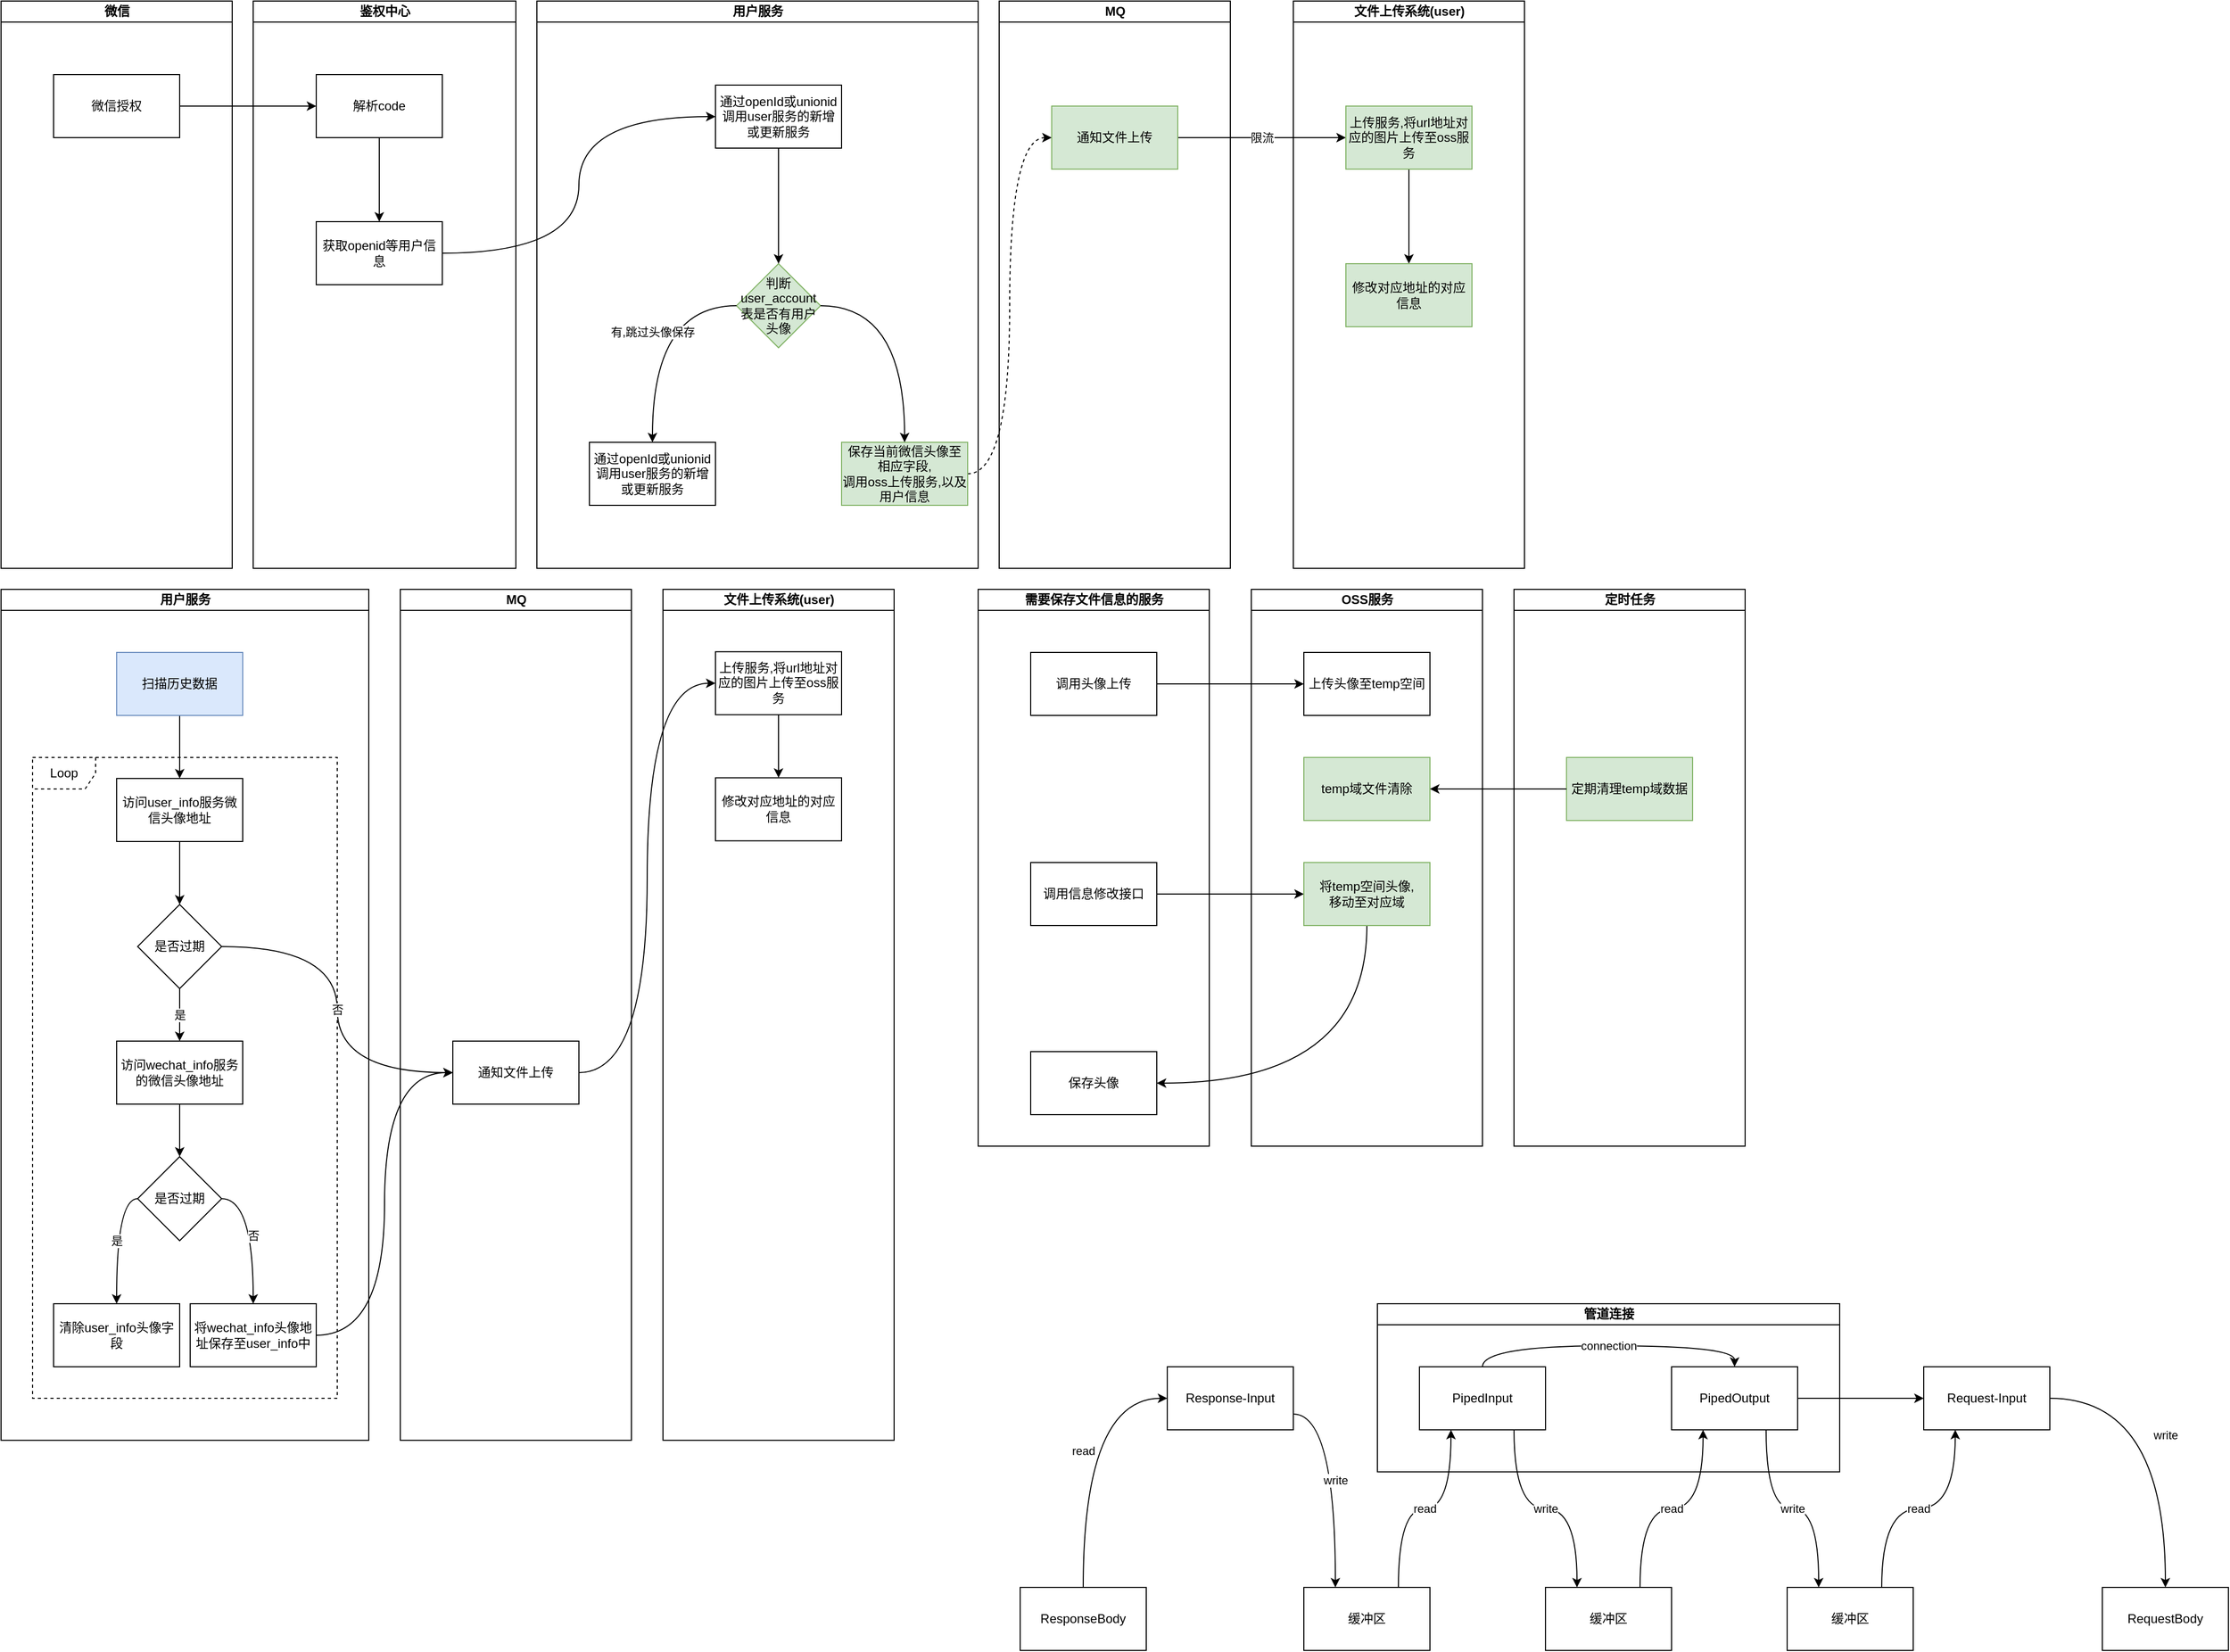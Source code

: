 <mxfile version="12.4.2" type="github" pages="1">
  <diagram id="5QiOQKNCq6tEFeVftK_o" name="第 1 页">
    <mxGraphModel dx="2013" dy="872" grid="1" gridSize="10" guides="1" tooltips="1" connect="1" arrows="1" fold="1" page="1" pageScale="1" pageWidth="1400" pageHeight="850" math="0" shadow="0">
      <root>
        <mxCell id="0"/>
        <mxCell id="1" parent="0"/>
        <mxCell id="8ZZjffh4FhQhodE5l19A-6" style="edgeStyle=orthogonalEdgeStyle;orthogonalLoop=1;jettySize=auto;html=1;exitX=1;exitY=0.5;exitDx=0;exitDy=0;curved=1;" edge="1" parent="1" source="8ZZjffh4FhQhodE5l19A-4" target="8ZZjffh4FhQhodE5l19A-5">
          <mxGeometry relative="1" as="geometry"/>
        </mxCell>
        <mxCell id="8ZZjffh4FhQhodE5l19A-25" style="edgeStyle=orthogonalEdgeStyle;orthogonalLoop=1;jettySize=auto;html=1;exitX=1;exitY=0.5;exitDx=0;exitDy=0;entryX=0;entryY=0.5;entryDx=0;entryDy=0;curved=1;dashed=1;" edge="1" parent="1" source="8ZZjffh4FhQhodE5l19A-19" target="8ZZjffh4FhQhodE5l19A-23">
          <mxGeometry relative="1" as="geometry"/>
        </mxCell>
        <mxCell id="8ZZjffh4FhQhodE5l19A-24" value="限流" style="edgeStyle=orthogonalEdgeStyle;orthogonalLoop=1;jettySize=auto;html=1;exitX=1;exitY=0.5;exitDx=0;exitDy=0;entryX=0;entryY=0.5;entryDx=0;entryDy=0;curved=1;" edge="1" parent="1" source="8ZZjffh4FhQhodE5l19A-23" target="8ZZjffh4FhQhodE5l19A-21">
          <mxGeometry relative="1" as="geometry"/>
        </mxCell>
        <mxCell id="8ZZjffh4FhQhodE5l19A-26" value="微信" style="swimlane;html=1;startSize=20;horizontal=1;containerType=tree;" vertex="1" parent="1">
          <mxGeometry x="450" y="70" width="220" height="540" as="geometry"/>
        </mxCell>
        <mxCell id="8ZZjffh4FhQhodE5l19A-4" value="微信授权" style="rounded=0;whiteSpace=wrap;html=1;" vertex="1" parent="8ZZjffh4FhQhodE5l19A-26">
          <mxGeometry x="50" y="70" width="120" height="60" as="geometry"/>
        </mxCell>
        <mxCell id="8ZZjffh4FhQhodE5l19A-27" value="鉴权中心" style="swimlane;html=1;startSize=20;horizontal=1;containerType=tree;" vertex="1" parent="1">
          <mxGeometry x="690" y="70" width="250" height="540" as="geometry"/>
        </mxCell>
        <mxCell id="8ZZjffh4FhQhodE5l19A-5" value="解析code" style="rounded=0;whiteSpace=wrap;html=1;" vertex="1" parent="8ZZjffh4FhQhodE5l19A-27">
          <mxGeometry x="60" y="70" width="120" height="60" as="geometry"/>
        </mxCell>
        <mxCell id="8ZZjffh4FhQhodE5l19A-11" value="获取openid等用户信息" style="rounded=0;whiteSpace=wrap;html=1;" vertex="1" parent="8ZZjffh4FhQhodE5l19A-27">
          <mxGeometry x="60" y="210" width="120" height="60" as="geometry"/>
        </mxCell>
        <mxCell id="8ZZjffh4FhQhodE5l19A-12" value="" style="edgeStyle=orthogonalEdgeStyle;orthogonalLoop=1;jettySize=auto;html=1;curved=1;" edge="1" parent="8ZZjffh4FhQhodE5l19A-27" source="8ZZjffh4FhQhodE5l19A-5" target="8ZZjffh4FhQhodE5l19A-11">
          <mxGeometry relative="1" as="geometry"/>
        </mxCell>
        <mxCell id="8ZZjffh4FhQhodE5l19A-33" value="用户服务" style="swimlane;html=1;startSize=20;horizontal=1;containerType=tree;" vertex="1" parent="1">
          <mxGeometry x="960" y="70" width="420" height="540" as="geometry"/>
        </mxCell>
        <mxCell id="8ZZjffh4FhQhodE5l19A-10" value="通过openId或unionid调用user服务的新增或更新服务" style="rounded=0;whiteSpace=wrap;html=1;" vertex="1" parent="8ZZjffh4FhQhodE5l19A-33">
          <mxGeometry x="170" y="80" width="120" height="60" as="geometry"/>
        </mxCell>
        <mxCell id="8ZZjffh4FhQhodE5l19A-15" value="通过openId或unionid调用user服务的新增或更新服务" style="rounded=0;whiteSpace=wrap;html=1;" vertex="1" parent="8ZZjffh4FhQhodE5l19A-33">
          <mxGeometry x="50" y="420" width="120" height="60" as="geometry"/>
        </mxCell>
        <mxCell id="8ZZjffh4FhQhodE5l19A-17" value="判断user_account表是否有用户头像" style="rhombus;whiteSpace=wrap;html=1;fillColor=#d5e8d4;strokeColor=#82b366;" vertex="1" parent="8ZZjffh4FhQhodE5l19A-33">
          <mxGeometry x="190" y="250" width="80" height="80" as="geometry"/>
        </mxCell>
        <mxCell id="8ZZjffh4FhQhodE5l19A-16" value="有,跳过头像保存" style="edgeStyle=orthogonalEdgeStyle;orthogonalLoop=1;jettySize=auto;html=1;curved=1;" edge="1" parent="8ZZjffh4FhQhodE5l19A-33" source="8ZZjffh4FhQhodE5l19A-17" target="8ZZjffh4FhQhodE5l19A-15">
          <mxGeometry relative="1" as="geometry"/>
        </mxCell>
        <mxCell id="8ZZjffh4FhQhodE5l19A-18" value="" style="edgeStyle=orthogonalEdgeStyle;orthogonalLoop=1;jettySize=auto;html=1;curved=1;" edge="1" parent="8ZZjffh4FhQhodE5l19A-33" source="8ZZjffh4FhQhodE5l19A-10" target="8ZZjffh4FhQhodE5l19A-17">
          <mxGeometry relative="1" as="geometry">
            <mxPoint x="230" y="190" as="sourcePoint"/>
            <mxPoint x="230" y="270" as="targetPoint"/>
          </mxGeometry>
        </mxCell>
        <mxCell id="8ZZjffh4FhQhodE5l19A-19" value="保存当前微信头像至相应字段,&lt;br&gt;调用oss上传服务,以及用户信息" style="rounded=0;whiteSpace=wrap;html=1;fillColor=#d5e8d4;strokeColor=#82b366;" vertex="1" parent="8ZZjffh4FhQhodE5l19A-33">
          <mxGeometry x="290" y="420" width="120" height="60" as="geometry"/>
        </mxCell>
        <mxCell id="8ZZjffh4FhQhodE5l19A-20" style="edgeStyle=orthogonalEdgeStyle;orthogonalLoop=1;jettySize=auto;html=1;exitX=1;exitY=0.5;exitDx=0;exitDy=0;entryX=0.5;entryY=0;entryDx=0;entryDy=0;curved=1;" edge="1" parent="8ZZjffh4FhQhodE5l19A-33" source="8ZZjffh4FhQhodE5l19A-17" target="8ZZjffh4FhQhodE5l19A-19">
          <mxGeometry relative="1" as="geometry">
            <mxPoint x="340" y="420" as="targetPoint"/>
          </mxGeometry>
        </mxCell>
        <mxCell id="8ZZjffh4FhQhodE5l19A-13" style="edgeStyle=orthogonalEdgeStyle;orthogonalLoop=1;jettySize=auto;html=1;exitX=1;exitY=0.5;exitDx=0;exitDy=0;curved=1;entryX=0;entryY=0.5;entryDx=0;entryDy=0;" edge="1" parent="1" source="8ZZjffh4FhQhodE5l19A-11" target="8ZZjffh4FhQhodE5l19A-10">
          <mxGeometry relative="1" as="geometry"/>
        </mxCell>
        <mxCell id="8ZZjffh4FhQhodE5l19A-38" value="MQ" style="swimlane;html=1;startSize=20;horizontal=1;containerType=tree;" vertex="1" parent="1">
          <mxGeometry x="1400" y="70" width="220" height="540" as="geometry"/>
        </mxCell>
        <mxCell id="8ZZjffh4FhQhodE5l19A-23" value="通知文件上传" style="rounded=0;whiteSpace=wrap;html=1;fillColor=#d5e8d4;strokeColor=#82b366;" vertex="1" parent="8ZZjffh4FhQhodE5l19A-38">
          <mxGeometry x="50" y="100" width="120" height="60" as="geometry"/>
        </mxCell>
        <mxCell id="8ZZjffh4FhQhodE5l19A-39" value="文件上传系统(user)" style="swimlane;html=1;startSize=20;horizontal=1;containerType=tree;" vertex="1" parent="1">
          <mxGeometry x="1680" y="70" width="220" height="540" as="geometry"/>
        </mxCell>
        <mxCell id="8ZZjffh4FhQhodE5l19A-44" style="edgeStyle=orthogonalEdgeStyle;curved=1;orthogonalLoop=1;jettySize=auto;html=1;exitX=0.5;exitY=1;exitDx=0;exitDy=0;entryX=0.5;entryY=0;entryDx=0;entryDy=0;" edge="1" parent="8ZZjffh4FhQhodE5l19A-39" source="8ZZjffh4FhQhodE5l19A-21" target="8ZZjffh4FhQhodE5l19A-42">
          <mxGeometry relative="1" as="geometry"/>
        </mxCell>
        <mxCell id="8ZZjffh4FhQhodE5l19A-21" value="上传服务,将url地址对应的图片上传至oss服务" style="rounded=0;whiteSpace=wrap;html=1;fillColor=#d5e8d4;strokeColor=#82b366;" vertex="1" parent="8ZZjffh4FhQhodE5l19A-39">
          <mxGeometry x="50" y="100" width="120" height="60" as="geometry"/>
        </mxCell>
        <mxCell id="8ZZjffh4FhQhodE5l19A-42" value="修改对应地址的对应信息" style="rounded=0;whiteSpace=wrap;html=1;fillColor=#d5e8d4;strokeColor=#82b366;" vertex="1" parent="8ZZjffh4FhQhodE5l19A-39">
          <mxGeometry x="50" y="250" width="120" height="60" as="geometry"/>
        </mxCell>
        <mxCell id="8ZZjffh4FhQhodE5l19A-45" value="用户服务" style="swimlane;html=1;startSize=20;horizontal=1;containerType=tree;" vertex="1" parent="1">
          <mxGeometry x="450" y="630" width="350" height="810" as="geometry"/>
        </mxCell>
        <mxCell id="8ZZjffh4FhQhodE5l19A-64" value="Loop" style="shape=umlFrame;whiteSpace=wrap;html=1;dashed=1;" vertex="1" parent="8ZZjffh4FhQhodE5l19A-45">
          <mxGeometry x="30" y="160" width="290" height="610" as="geometry"/>
        </mxCell>
        <mxCell id="8ZZjffh4FhQhodE5l19A-50" style="edgeStyle=orthogonalEdgeStyle;curved=1;orthogonalLoop=1;jettySize=auto;html=1;exitX=0.5;exitY=1;exitDx=0;exitDy=0;entryX=0.5;entryY=0;entryDx=0;entryDy=0;" edge="1" parent="8ZZjffh4FhQhodE5l19A-45" source="8ZZjffh4FhQhodE5l19A-46" target="8ZZjffh4FhQhodE5l19A-47">
          <mxGeometry relative="1" as="geometry"/>
        </mxCell>
        <mxCell id="8ZZjffh4FhQhodE5l19A-46" value="扫描历史数据" style="rounded=0;whiteSpace=wrap;html=1;fillColor=#dae8fc;strokeColor=#6c8ebf;" vertex="1" parent="8ZZjffh4FhQhodE5l19A-45">
          <mxGeometry x="110" y="60" width="120" height="60" as="geometry"/>
        </mxCell>
        <mxCell id="8ZZjffh4FhQhodE5l19A-49" style="edgeStyle=orthogonalEdgeStyle;curved=1;orthogonalLoop=1;jettySize=auto;html=1;exitX=0.5;exitY=1;exitDx=0;exitDy=0;entryX=0.5;entryY=0;entryDx=0;entryDy=0;" edge="1" parent="8ZZjffh4FhQhodE5l19A-45" source="8ZZjffh4FhQhodE5l19A-47" target="8ZZjffh4FhQhodE5l19A-48">
          <mxGeometry relative="1" as="geometry"/>
        </mxCell>
        <mxCell id="8ZZjffh4FhQhodE5l19A-47" value="访问user_info服务微信头像地址" style="rounded=0;whiteSpace=wrap;html=1;" vertex="1" parent="8ZZjffh4FhQhodE5l19A-45">
          <mxGeometry x="110" y="180" width="120" height="60" as="geometry"/>
        </mxCell>
        <mxCell id="8ZZjffh4FhQhodE5l19A-75" value="是" style="edgeStyle=orthogonalEdgeStyle;curved=1;orthogonalLoop=1;jettySize=auto;html=1;exitX=0.5;exitY=1;exitDx=0;exitDy=0;entryX=0.5;entryY=0;entryDx=0;entryDy=0;" edge="1" parent="8ZZjffh4FhQhodE5l19A-45" source="8ZZjffh4FhQhodE5l19A-48" target="8ZZjffh4FhQhodE5l19A-74">
          <mxGeometry relative="1" as="geometry"/>
        </mxCell>
        <mxCell id="8ZZjffh4FhQhodE5l19A-48" value="是否过期" style="rhombus;whiteSpace=wrap;html=1;" vertex="1" parent="8ZZjffh4FhQhodE5l19A-45">
          <mxGeometry x="130" y="300" width="80" height="80" as="geometry"/>
        </mxCell>
        <mxCell id="8ZZjffh4FhQhodE5l19A-78" value="是" style="edgeStyle=orthogonalEdgeStyle;curved=1;orthogonalLoop=1;jettySize=auto;html=1;exitX=0;exitY=0.5;exitDx=0;exitDy=0;" edge="1" parent="8ZZjffh4FhQhodE5l19A-45" source="8ZZjffh4FhQhodE5l19A-71" target="8ZZjffh4FhQhodE5l19A-77">
          <mxGeometry relative="1" as="geometry"/>
        </mxCell>
        <mxCell id="8ZZjffh4FhQhodE5l19A-71" value="&lt;span style=&quot;white-space: normal&quot;&gt;是否过期&lt;/span&gt;" style="rhombus;whiteSpace=wrap;html=1;" vertex="1" parent="8ZZjffh4FhQhodE5l19A-45">
          <mxGeometry x="130" y="540" width="80" height="80" as="geometry"/>
        </mxCell>
        <mxCell id="8ZZjffh4FhQhodE5l19A-76" style="edgeStyle=orthogonalEdgeStyle;curved=1;orthogonalLoop=1;jettySize=auto;html=1;exitX=0.5;exitY=1;exitDx=0;exitDy=0;entryX=0.5;entryY=0;entryDx=0;entryDy=0;" edge="1" parent="8ZZjffh4FhQhodE5l19A-45" source="8ZZjffh4FhQhodE5l19A-74" target="8ZZjffh4FhQhodE5l19A-71">
          <mxGeometry relative="1" as="geometry"/>
        </mxCell>
        <mxCell id="8ZZjffh4FhQhodE5l19A-74" value="访问wechat_info服务的微信头像地址" style="rounded=0;whiteSpace=wrap;html=1;" vertex="1" parent="8ZZjffh4FhQhodE5l19A-45">
          <mxGeometry x="110" y="430" width="120" height="60" as="geometry"/>
        </mxCell>
        <mxCell id="8ZZjffh4FhQhodE5l19A-77" value="清除user_info头像字段" style="rounded=0;whiteSpace=wrap;html=1;" vertex="1" parent="8ZZjffh4FhQhodE5l19A-45">
          <mxGeometry x="50" y="680" width="120" height="60" as="geometry"/>
        </mxCell>
        <mxCell id="8ZZjffh4FhQhodE5l19A-80" value="将wechat_info头像地址保存至user_info中" style="rounded=0;whiteSpace=wrap;html=1;" vertex="1" parent="8ZZjffh4FhQhodE5l19A-45">
          <mxGeometry x="180" y="680" width="120" height="60" as="geometry"/>
        </mxCell>
        <mxCell id="8ZZjffh4FhQhodE5l19A-79" value="否" style="edgeStyle=orthogonalEdgeStyle;curved=1;orthogonalLoop=1;jettySize=auto;html=1;exitX=1;exitY=0.5;exitDx=0;exitDy=0;" edge="1" parent="8ZZjffh4FhQhodE5l19A-45" source="8ZZjffh4FhQhodE5l19A-71" target="8ZZjffh4FhQhodE5l19A-80">
          <mxGeometry relative="1" as="geometry"/>
        </mxCell>
        <mxCell id="8ZZjffh4FhQhodE5l19A-51" value="MQ" style="swimlane;html=1;startSize=20;horizontal=1;containerType=tree;" vertex="1" parent="1">
          <mxGeometry x="830" y="630" width="220" height="810" as="geometry"/>
        </mxCell>
        <mxCell id="8ZZjffh4FhQhodE5l19A-61" value="&lt;span style=&quot;white-space: normal&quot;&gt;通知文件上传&lt;/span&gt;" style="rounded=0;whiteSpace=wrap;html=1;" vertex="1" parent="8ZZjffh4FhQhodE5l19A-51">
          <mxGeometry x="50" y="430" width="120" height="60" as="geometry"/>
        </mxCell>
        <mxCell id="8ZZjffh4FhQhodE5l19A-57" value="文件上传系统(user)" style="swimlane;html=1;startSize=20;horizontal=1;containerType=tree;" vertex="1" parent="1">
          <mxGeometry x="1080" y="630" width="220" height="810" as="geometry"/>
        </mxCell>
        <mxCell id="8ZZjffh4FhQhodE5l19A-58" style="edgeStyle=orthogonalEdgeStyle;curved=1;orthogonalLoop=1;jettySize=auto;html=1;exitX=0.5;exitY=1;exitDx=0;exitDy=0;entryX=0.5;entryY=0;entryDx=0;entryDy=0;" edge="1" parent="8ZZjffh4FhQhodE5l19A-57" source="8ZZjffh4FhQhodE5l19A-59" target="8ZZjffh4FhQhodE5l19A-60">
          <mxGeometry relative="1" as="geometry"/>
        </mxCell>
        <mxCell id="8ZZjffh4FhQhodE5l19A-59" value="上传服务,将url地址对应的图片上传至oss服务" style="rounded=0;whiteSpace=wrap;html=1;" vertex="1" parent="8ZZjffh4FhQhodE5l19A-57">
          <mxGeometry x="50" y="59.35" width="120" height="60" as="geometry"/>
        </mxCell>
        <mxCell id="8ZZjffh4FhQhodE5l19A-60" value="修改对应地址的对应信息" style="rounded=0;whiteSpace=wrap;html=1;" vertex="1" parent="8ZZjffh4FhQhodE5l19A-57">
          <mxGeometry x="50" y="179.35" width="120" height="60" as="geometry"/>
        </mxCell>
        <mxCell id="8ZZjffh4FhQhodE5l19A-62" value="否" style="edgeStyle=orthogonalEdgeStyle;curved=1;orthogonalLoop=1;jettySize=auto;html=1;exitX=1;exitY=0.5;exitDx=0;exitDy=0;entryX=0;entryY=0.5;entryDx=0;entryDy=0;" edge="1" parent="1" source="8ZZjffh4FhQhodE5l19A-48" target="8ZZjffh4FhQhodE5l19A-61">
          <mxGeometry relative="1" as="geometry"/>
        </mxCell>
        <mxCell id="8ZZjffh4FhQhodE5l19A-63" style="edgeStyle=orthogonalEdgeStyle;curved=1;orthogonalLoop=1;jettySize=auto;html=1;exitX=1;exitY=0.5;exitDx=0;exitDy=0;entryX=0;entryY=0.5;entryDx=0;entryDy=0;" edge="1" parent="1" source="8ZZjffh4FhQhodE5l19A-61" target="8ZZjffh4FhQhodE5l19A-59">
          <mxGeometry relative="1" as="geometry"/>
        </mxCell>
        <mxCell id="8ZZjffh4FhQhodE5l19A-81" style="edgeStyle=orthogonalEdgeStyle;curved=1;orthogonalLoop=1;jettySize=auto;html=1;exitX=1;exitY=0.5;exitDx=0;exitDy=0;entryX=0;entryY=0.5;entryDx=0;entryDy=0;" edge="1" parent="1" source="8ZZjffh4FhQhodE5l19A-80" target="8ZZjffh4FhQhodE5l19A-61">
          <mxGeometry relative="1" as="geometry"/>
        </mxCell>
        <mxCell id="8ZZjffh4FhQhodE5l19A-86" style="edgeStyle=orthogonalEdgeStyle;curved=1;orthogonalLoop=1;jettySize=auto;html=1;exitX=1;exitY=0.5;exitDx=0;exitDy=0;entryX=0;entryY=0.5;entryDx=0;entryDy=0;" edge="1" parent="1" source="8ZZjffh4FhQhodE5l19A-82" target="8ZZjffh4FhQhodE5l19A-83">
          <mxGeometry relative="1" as="geometry"/>
        </mxCell>
        <mxCell id="8ZZjffh4FhQhodE5l19A-94" value="" style="edgeStyle=orthogonalEdgeStyle;curved=1;orthogonalLoop=1;jettySize=auto;html=1;exitX=0.5;exitY=1;exitDx=0;exitDy=0;entryX=1;entryY=0.5;entryDx=0;entryDy=0;" edge="1" parent="1" source="8ZZjffh4FhQhodE5l19A-84" target="8ZZjffh4FhQhodE5l19A-93">
          <mxGeometry relative="1" as="geometry"/>
        </mxCell>
        <mxCell id="8ZZjffh4FhQhodE5l19A-90" style="edgeStyle=orthogonalEdgeStyle;curved=1;orthogonalLoop=1;jettySize=auto;html=1;exitX=1;exitY=0.5;exitDx=0;exitDy=0;entryX=0;entryY=0.5;entryDx=0;entryDy=0;" edge="1" parent="1" source="8ZZjffh4FhQhodE5l19A-87" target="8ZZjffh4FhQhodE5l19A-84">
          <mxGeometry relative="1" as="geometry"/>
        </mxCell>
        <mxCell id="8ZZjffh4FhQhodE5l19A-99" value="需要保存文件信息的服务" style="swimlane;html=1;startSize=20;horizontal=1;containerType=tree;" vertex="1" parent="1">
          <mxGeometry x="1380" y="630" width="220" height="530" as="geometry"/>
        </mxCell>
        <mxCell id="8ZZjffh4FhQhodE5l19A-93" value="&lt;span style=&quot;white-space: normal&quot;&gt;保存头像&lt;/span&gt;" style="rounded=0;whiteSpace=wrap;html=1;" vertex="1" parent="8ZZjffh4FhQhodE5l19A-99">
          <mxGeometry x="50" y="440" width="120" height="60" as="geometry"/>
        </mxCell>
        <mxCell id="8ZZjffh4FhQhodE5l19A-87" value="调用信息修改接口" style="rounded=0;whiteSpace=wrap;html=1;" vertex="1" parent="8ZZjffh4FhQhodE5l19A-99">
          <mxGeometry x="50" y="260" width="120" height="60" as="geometry"/>
        </mxCell>
        <mxCell id="8ZZjffh4FhQhodE5l19A-82" value="调用头像上传" style="rounded=0;whiteSpace=wrap;html=1;" vertex="1" parent="8ZZjffh4FhQhodE5l19A-99">
          <mxGeometry x="50" y="60" width="120" height="60" as="geometry"/>
        </mxCell>
        <mxCell id="8ZZjffh4FhQhodE5l19A-100" value="OSS服务" style="swimlane;html=1;startSize=20;horizontal=1;containerType=tree;" vertex="1" parent="1">
          <mxGeometry x="1640" y="630" width="220" height="530" as="geometry"/>
        </mxCell>
        <mxCell id="8ZZjffh4FhQhodE5l19A-84" value="&lt;span style=&quot;white-space: normal&quot;&gt;将temp空间头像,&lt;br&gt;移动至对应域&lt;/span&gt;" style="rounded=0;whiteSpace=wrap;html=1;fillColor=#d5e8d4;strokeColor=#82b366;" vertex="1" parent="8ZZjffh4FhQhodE5l19A-100">
          <mxGeometry x="50" y="260" width="120" height="60" as="geometry"/>
        </mxCell>
        <mxCell id="8ZZjffh4FhQhodE5l19A-83" value="上传头像至temp空间" style="rounded=0;whiteSpace=wrap;html=1;" vertex="1" parent="8ZZjffh4FhQhodE5l19A-100">
          <mxGeometry x="50" y="60" width="120" height="60" as="geometry"/>
        </mxCell>
        <mxCell id="8ZZjffh4FhQhodE5l19A-103" value="temp域文件清除" style="rounded=0;whiteSpace=wrap;html=1;fillColor=#d5e8d4;strokeColor=#82b366;" vertex="1" parent="8ZZjffh4FhQhodE5l19A-100">
          <mxGeometry x="50" y="160" width="120" height="60" as="geometry"/>
        </mxCell>
        <mxCell id="8ZZjffh4FhQhodE5l19A-101" value="定时任务" style="swimlane;html=1;startSize=20;horizontal=1;containerType=tree;" vertex="1" parent="1">
          <mxGeometry x="1890" y="630" width="220" height="530" as="geometry"/>
        </mxCell>
        <mxCell id="8ZZjffh4FhQhodE5l19A-98" value="定期清理temp域数据" style="rounded=0;whiteSpace=wrap;html=1;fillColor=#d5e8d4;strokeColor=#82b366;" vertex="1" parent="8ZZjffh4FhQhodE5l19A-101">
          <mxGeometry x="50" y="160" width="120" height="60" as="geometry"/>
        </mxCell>
        <mxCell id="8ZZjffh4FhQhodE5l19A-104" style="edgeStyle=orthogonalEdgeStyle;curved=1;orthogonalLoop=1;jettySize=auto;html=1;exitX=0;exitY=0.5;exitDx=0;exitDy=0;entryX=1;entryY=0.5;entryDx=0;entryDy=0;" edge="1" parent="1" source="8ZZjffh4FhQhodE5l19A-98" target="8ZZjffh4FhQhodE5l19A-103">
          <mxGeometry relative="1" as="geometry"/>
        </mxCell>
        <mxCell id="8ZZjffh4FhQhodE5l19A-118" value="write" style="edgeStyle=orthogonalEdgeStyle;curved=1;orthogonalLoop=1;jettySize=auto;html=1;exitX=1;exitY=0.75;exitDx=0;exitDy=0;entryX=0.25;entryY=0;entryDx=0;entryDy=0;" edge="1" parent="1" source="8ZZjffh4FhQhodE5l19A-105" target="8ZZjffh4FhQhodE5l19A-117">
          <mxGeometry relative="1" as="geometry"/>
        </mxCell>
        <mxCell id="8ZZjffh4FhQhodE5l19A-105" value="Response-Input" style="rounded=0;whiteSpace=wrap;html=1;" vertex="1" parent="1">
          <mxGeometry x="1560" y="1370" width="120" height="60" as="geometry"/>
        </mxCell>
        <mxCell id="8ZZjffh4FhQhodE5l19A-127" value="write" style="edgeStyle=orthogonalEdgeStyle;curved=1;orthogonalLoop=1;jettySize=auto;html=1;exitX=1;exitY=0.5;exitDx=0;exitDy=0;" edge="1" parent="1" source="8ZZjffh4FhQhodE5l19A-108" target="8ZZjffh4FhQhodE5l19A-126">
          <mxGeometry relative="1" as="geometry"/>
        </mxCell>
        <mxCell id="8ZZjffh4FhQhodE5l19A-108" value="Request-Input" style="rounded=0;whiteSpace=wrap;html=1;" vertex="1" parent="1">
          <mxGeometry x="2280" y="1370" width="120" height="60" as="geometry"/>
        </mxCell>
        <mxCell id="8ZZjffh4FhQhodE5l19A-110" value="管道连接" style="swimlane;html=1;startSize=20;horizontal=1;containerType=tree;" vertex="1" parent="1">
          <mxGeometry x="1760" y="1310" width="440" height="160" as="geometry"/>
        </mxCell>
        <mxCell id="8ZZjffh4FhQhodE5l19A-107" value="PipedOutput" style="rounded=0;whiteSpace=wrap;html=1;" vertex="1" parent="8ZZjffh4FhQhodE5l19A-110">
          <mxGeometry x="279.97" y="60" width="120" height="60" as="geometry"/>
        </mxCell>
        <mxCell id="8ZZjffh4FhQhodE5l19A-106" value="PipedInput" style="rounded=0;whiteSpace=wrap;html=1;" vertex="1" parent="8ZZjffh4FhQhodE5l19A-110">
          <mxGeometry x="40.03" y="60" width="120" height="60" as="geometry"/>
        </mxCell>
        <mxCell id="8ZZjffh4FhQhodE5l19A-109" value="connection" style="edgeStyle=orthogonalEdgeStyle;curved=1;orthogonalLoop=1;jettySize=auto;html=1;exitX=0.5;exitY=0;exitDx=0;exitDy=0;entryX=0.5;entryY=0;entryDx=0;entryDy=0;" edge="1" parent="8ZZjffh4FhQhodE5l19A-110" source="8ZZjffh4FhQhodE5l19A-106" target="8ZZjffh4FhQhodE5l19A-107">
          <mxGeometry relative="1" as="geometry"/>
        </mxCell>
        <mxCell id="8ZZjffh4FhQhodE5l19A-113" style="edgeStyle=orthogonalEdgeStyle;curved=1;orthogonalLoop=1;jettySize=auto;html=1;exitX=1;exitY=0.5;exitDx=0;exitDy=0;entryX=0;entryY=0.5;entryDx=0;entryDy=0;" edge="1" parent="1" source="8ZZjffh4FhQhodE5l19A-107" target="8ZZjffh4FhQhodE5l19A-108">
          <mxGeometry relative="1" as="geometry"/>
        </mxCell>
        <mxCell id="8ZZjffh4FhQhodE5l19A-116" value="read" style="edgeStyle=orthogonalEdgeStyle;curved=1;orthogonalLoop=1;jettySize=auto;html=1;exitX=0.5;exitY=0;exitDx=0;exitDy=0;entryX=0;entryY=0.5;entryDx=0;entryDy=0;" edge="1" parent="1" source="8ZZjffh4FhQhodE5l19A-115" target="8ZZjffh4FhQhodE5l19A-105">
          <mxGeometry relative="1" as="geometry"/>
        </mxCell>
        <mxCell id="8ZZjffh4FhQhodE5l19A-115" value="ResponseBody" style="rounded=0;whiteSpace=wrap;html=1;" vertex="1" parent="1">
          <mxGeometry x="1420" y="1580" width="120" height="60" as="geometry"/>
        </mxCell>
        <mxCell id="8ZZjffh4FhQhodE5l19A-119" value="read" style="edgeStyle=orthogonalEdgeStyle;curved=1;orthogonalLoop=1;jettySize=auto;html=1;exitX=0.75;exitY=0;exitDx=0;exitDy=0;entryX=0.25;entryY=1;entryDx=0;entryDy=0;" edge="1" parent="1" source="8ZZjffh4FhQhodE5l19A-117" target="8ZZjffh4FhQhodE5l19A-106">
          <mxGeometry relative="1" as="geometry"/>
        </mxCell>
        <mxCell id="8ZZjffh4FhQhodE5l19A-117" value="缓冲区" style="rounded=0;whiteSpace=wrap;html=1;" vertex="1" parent="1">
          <mxGeometry x="1690" y="1580" width="120" height="60" as="geometry"/>
        </mxCell>
        <mxCell id="8ZZjffh4FhQhodE5l19A-122" value="read" style="edgeStyle=orthogonalEdgeStyle;curved=1;orthogonalLoop=1;jettySize=auto;html=1;exitX=0.75;exitY=0;exitDx=0;exitDy=0;entryX=0.25;entryY=1;entryDx=0;entryDy=0;" edge="1" parent="1" source="8ZZjffh4FhQhodE5l19A-120" target="8ZZjffh4FhQhodE5l19A-107">
          <mxGeometry relative="1" as="geometry"/>
        </mxCell>
        <mxCell id="8ZZjffh4FhQhodE5l19A-120" value="缓冲区" style="rounded=0;whiteSpace=wrap;html=1;" vertex="1" parent="1">
          <mxGeometry x="1919.97" y="1580" width="120" height="60" as="geometry"/>
        </mxCell>
        <mxCell id="8ZZjffh4FhQhodE5l19A-121" value="write" style="edgeStyle=orthogonalEdgeStyle;curved=1;orthogonalLoop=1;jettySize=auto;html=1;exitX=0.75;exitY=1;exitDx=0;exitDy=0;entryX=0.25;entryY=0;entryDx=0;entryDy=0;" edge="1" parent="1" source="8ZZjffh4FhQhodE5l19A-106" target="8ZZjffh4FhQhodE5l19A-120">
          <mxGeometry relative="1" as="geometry"/>
        </mxCell>
        <mxCell id="8ZZjffh4FhQhodE5l19A-125" value="read" style="edgeStyle=orthogonalEdgeStyle;curved=1;orthogonalLoop=1;jettySize=auto;html=1;exitX=0.75;exitY=0;exitDx=0;exitDy=0;entryX=0.25;entryY=1;entryDx=0;entryDy=0;" edge="1" parent="1" source="8ZZjffh4FhQhodE5l19A-123" target="8ZZjffh4FhQhodE5l19A-108">
          <mxGeometry relative="1" as="geometry"/>
        </mxCell>
        <mxCell id="8ZZjffh4FhQhodE5l19A-123" value="缓冲区" style="rounded=0;whiteSpace=wrap;html=1;" vertex="1" parent="1">
          <mxGeometry x="2150" y="1580" width="120" height="60" as="geometry"/>
        </mxCell>
        <mxCell id="8ZZjffh4FhQhodE5l19A-124" value="write" style="edgeStyle=orthogonalEdgeStyle;curved=1;orthogonalLoop=1;jettySize=auto;html=1;exitX=0.75;exitY=1;exitDx=0;exitDy=0;entryX=0.25;entryY=0;entryDx=0;entryDy=0;" edge="1" parent="1" source="8ZZjffh4FhQhodE5l19A-107" target="8ZZjffh4FhQhodE5l19A-123">
          <mxGeometry relative="1" as="geometry"/>
        </mxCell>
        <mxCell id="8ZZjffh4FhQhodE5l19A-126" value="RequestBody" style="rounded=0;whiteSpace=wrap;html=1;" vertex="1" parent="1">
          <mxGeometry x="2450" y="1580" width="120" height="60" as="geometry"/>
        </mxCell>
      </root>
    </mxGraphModel>
  </diagram>
</mxfile>
